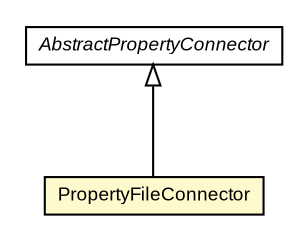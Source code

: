 #!/usr/local/bin/dot
#
# Class diagram 
# Generated by UMLGraph version R5_6-24-gf6e263 (http://www.umlgraph.org/)
#

digraph G {
	edge [fontname="arial",fontsize=10,labelfontname="arial",labelfontsize=10];
	node [fontname="arial",fontsize=10,shape=plaintext];
	nodesep=0.25;
	ranksep=0.5;
	// org.settings4j.connector.PropertyFileConnector
	c3423 [label=<<table title="org.settings4j.connector.PropertyFileConnector" border="0" cellborder="1" cellspacing="0" cellpadding="2" port="p" bgcolor="lemonChiffon" href="./PropertyFileConnector.html">
		<tr><td><table border="0" cellspacing="0" cellpadding="1">
<tr><td align="center" balign="center"> PropertyFileConnector </td></tr>
		</table></td></tr>
		</table>>, URL="./PropertyFileConnector.html", fontname="arial", fontcolor="black", fontsize=9.0];
	// org.settings4j.connector.AbstractPropertyConnector
	c3431 [label=<<table title="org.settings4j.connector.AbstractPropertyConnector" border="0" cellborder="1" cellspacing="0" cellpadding="2" port="p" href="./AbstractPropertyConnector.html">
		<tr><td><table border="0" cellspacing="0" cellpadding="1">
<tr><td align="center" balign="center"><font face="arial italic"> AbstractPropertyConnector </font></td></tr>
		</table></td></tr>
		</table>>, URL="./AbstractPropertyConnector.html", fontname="arial", fontcolor="black", fontsize=9.0];
	//org.settings4j.connector.PropertyFileConnector extends org.settings4j.connector.AbstractPropertyConnector
	c3431:p -> c3423:p [dir=back,arrowtail=empty];
}

